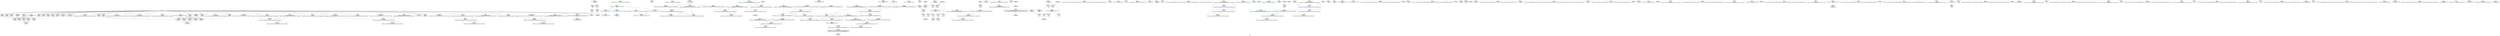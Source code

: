 digraph "SVFG" {
	label="SVFG";

	Node0x56551c0238d0 [shape=record,color=grey,label="{NodeID: 0\nNullPtr}"];
	Node0x56551c0238d0 -> Node0x56551c03fde0[style=solid];
	Node0x56551c0238d0 -> Node0x56551c03fee0[style=solid];
	Node0x56551c0238d0 -> Node0x56551c03ffb0[style=solid];
	Node0x56551c0238d0 -> Node0x56551c040080[style=solid];
	Node0x56551c0238d0 -> Node0x56551c040150[style=solid];
	Node0x56551c0238d0 -> Node0x56551c03ce60[style=solid];
	Node0x56551c0238d0 -> Node0x56551c03cf30[style=solid];
	Node0x56551c0238d0 -> Node0x56551c03d000[style=solid];
	Node0x56551c0238d0 -> Node0x56551c03d0d0[style=solid];
	Node0x56551c0238d0 -> Node0x56551c03d1a0[style=solid];
	Node0x56551c0238d0 -> Node0x56551c03d270[style=solid];
	Node0x56551c0238d0 -> Node0x56551c03d340[style=solid];
	Node0x56551c0238d0 -> Node0x56551c03d410[style=solid];
	Node0x56551c0238d0 -> Node0x56551c03d4e0[style=solid];
	Node0x56551c0238d0 -> Node0x56551c03d5b0[style=solid];
	Node0x56551c0238d0 -> Node0x56551c03c660[style=solid];
	Node0x56551c0238d0 -> Node0x56551c03c730[style=solid];
	Node0x56551c0238d0 -> Node0x56551c03c800[style=solid];
	Node0x56551c0238d0 -> Node0x56551c03c8d0[style=solid];
	Node0x56551c0238d0 -> Node0x56551c03c9a0[style=solid];
	Node0x56551c0238d0 -> Node0x56551c03ca70[style=solid];
	Node0x56551c0238d0 -> Node0x56551c03cb40[style=solid];
	Node0x56551c0238d0 -> Node0x56551c03cc10[style=solid];
	Node0x56551c0238d0 -> Node0x56551c03cce0[style=solid];
	Node0x56551c0238d0 -> Node0x56551c042240[style=solid];
	Node0x56551c0238d0 -> Node0x56551c0422d0[style=solid];
	Node0x56551c0238d0 -> Node0x56551c042360[style=solid];
	Node0x56551c0238d0 -> Node0x56551c042430[style=solid];
	Node0x56551c0238d0 -> Node0x56551c042500[style=solid];
	Node0x56551c0238d0 -> Node0x56551c0425d0[style=solid];
	Node0x56551c0238d0 -> Node0x56551c0459f0[style=solid];
	Node0x56551c0238d0 -> Node0x56551c04fc20[style=solid];
	Node0x56551c0238d0 -> Node0x56551c04fda0[style=solid];
	Node0x56551c0403c0 [shape=record,color=blue,label="{NodeID: 194\n68\<--164\nehselector.slot\<--\n_Z5solvev\n}"];
	Node0x56551c0403c0 -> Node0x56551c043ec0[style=dashed];
	Node0x56551c03ca70 [shape=record,color=black,label="{NodeID: 111\n274\<--3\n\<--dummyVal\n_ZStplIcSt11char_traitsIcESaIcEENSt7__cxx1112basic_stringIT_T0_T1_EERKS8_S5_\n}"];
	Node0x56551c03ca70 -> Node0x56551c040d80[style=solid];
	Node0x56551c03b400 [shape=record,color=green,label="{NodeID: 28\n43\<--44\n_ZNSt8ios_base4InitC1Ev\<--_ZNSt8ios_base4InitC1Ev_field_insensitive\n}"];
	Node0x56551c043540 [shape=record,color=purple,label="{NodeID: 139\n383\<--23\n\<--.str.5\nmain\n}"];
	Node0x56551c03de70 [shape=record,color=green,label="{NodeID: 56\n201\<--202\n__gxx_personality_v0\<--__gxx_personality_v0_field_insensitive\n}"];
	Node0x56551c06ef20 [shape=record,color=black,label="{NodeID: 416\n292 = PHI(72, )\n2nd arg _ZStplIcSt11char_traitsIcESaIcEENSt7__cxx1112basic_stringIT_T0_T1_EES5_RKS8_ }"];
	Node0x56551c06ef20 -> Node0x56551c040f20[style=solid];
	Node0x56551c042100 [shape=record,color=grey,label="{NodeID: 333\n313 = Binary(312, 264, )\n}"];
	Node0x56551c044c90 [shape=record,color=red,label="{NodeID: 167\n282\<--252\nsel\<--ehselector.slot\n_ZStplIcSt11char_traitsIcESaIcEENSt7__cxx1112basic_stringIT_T0_T1_EERKS8_S5_\n}"];
	Node0x56551c03f740 [shape=record,color=green,label="{NodeID: 84\n437\<--438\n__lhs.addr\<--__lhs.addr_field_insensitive\n_ZStltIcSt11char_traitsIcESaIcEEbRKNSt7__cxx1112basic_stringIT_T0_T1_EESA_\n}"];
	Node0x56551c03f740 -> Node0x56551c045650[style=solid];
	Node0x56551c03f740 -> Node0x56551c0485d0[style=solid];
	Node0x56551c039690 [shape=record,color=green,label="{NodeID: 1\n7\<--1\n__dso_handle\<--dummyObj\nGlob }"];
	Node0x56551c05e070 [shape=record,color=yellow,style=double,label="{NodeID: 361\n2V_1 = ENCHI(MR_2V_0)\npts\{67 \}\nFun[_Z5solvev]}"];
	Node0x56551c05e070 -> Node0x56551c045d60[style=dashed];
	Node0x56551c05e070 -> Node0x56551c045f00[style=dashed];
	Node0x56551c05e070 -> Node0x56551c0460a0[style=dashed];
	Node0x56551c05e070 -> Node0x56551c0402f0[style=dashed];
	Node0x56551c05e070 -> Node0x56551c040490[style=dashed];
	Node0x56551c040490 [shape=record,color=blue,label="{NodeID: 195\n66\<--168\nexn.slot\<--\n_Z5solvev\n}"];
	Node0x56551c040490 -> Node0x56551c043df0[style=dashed];
	Node0x56551c03cb40 [shape=record,color=black,label="{NodeID: 112\n283\<--3\nlpad.val\<--dummyVal\n_ZStplIcSt11char_traitsIcESaIcEENSt7__cxx1112basic_stringIT_T0_T1_EERKS8_S5_\n}"];
	Node0x56551c03b500 [shape=record,color=green,label="{NodeID: 29\n49\<--50\n__cxa_atexit\<--__cxa_atexit_field_insensitive\n}"];
	Node0x56551c043610 [shape=record,color=purple,label="{NodeID: 140\n384\<--25\n\<--.str.6\nmain\n}"];
	Node0x56551c03df70 [shape=record,color=green,label="{NodeID: 57\n218\<--219\nretval\<--retval_field_insensitive\n_ZSt3maxINSt7__cxx1112basic_stringIcSt11char_traitsIcESaIcEEEERKT_S8_S8_\n}"];
	Node0x56551c03df70 -> Node0x56551c044540[style=solid];
	Node0x56551c03df70 -> Node0x56551c0407d0[style=solid];
	Node0x56551c03df70 -> Node0x56551c0408a0[style=solid];
	Node0x56551c06f030 [shape=record,color=black,label="{NodeID: 417\n460 = PHI(451, )\n0th arg __clang_call_terminate }"];
	Node0x56551c04f4a0 [shape=record,color=grey,label="{NodeID: 334\n138 = Binary(137, 139, )\n}"];
	Node0x56551c04f4a0 -> Node0x56551c045c90[style=solid];
	Node0x56551c044d60 [shape=record,color=red,label="{NodeID: 168\n317\<--293\n\<--__lhs.addr\n_ZStplIcSt11char_traitsIcESaIcEENSt7__cxx1112basic_stringIT_T0_T1_EES5_RKS8_\n}"];
	Node0x56551c03f810 [shape=record,color=green,label="{NodeID: 85\n439\<--440\n__rhs.addr\<--__rhs.addr_field_insensitive\n_ZStltIcSt11char_traitsIcESaIcEEbRKNSt7__cxx1112basic_stringIT_T0_T1_EESA_\n}"];
	Node0x56551c03f810 -> Node0x56551c045720[style=solid];
	Node0x56551c03f810 -> Node0x56551c0486a0[style=solid];
	Node0x56551c039720 [shape=record,color=green,label="{NodeID: 2\n8\<--1\n_ZSt3cin\<--dummyObj\nGlob }"];
	Node0x56551c05e180 [shape=record,color=yellow,style=double,label="{NodeID: 362\n4V_1 = ENCHI(MR_4V_0)\npts\{69 \}\nFun[_Z5solvev]}"];
	Node0x56551c05e180 -> Node0x56551c045e30[style=dashed];
	Node0x56551c05e180 -> Node0x56551c045fd0[style=dashed];
	Node0x56551c05e180 -> Node0x56551c040220[style=dashed];
	Node0x56551c05e180 -> Node0x56551c0403c0[style=dashed];
	Node0x56551c05e180 -> Node0x56551c040560[style=dashed];
	Node0x56551c040560 [shape=record,color=blue,label="{NodeID: 196\n68\<--170\nehselector.slot\<--\n_Z5solvev\n}"];
	Node0x56551c040560 -> Node0x56551c043ec0[style=dashed];
	Node0x56551c03cc10 [shape=record,color=black,label="{NodeID: 113\n284\<--3\nlpad.val1\<--dummyVal\n_ZStplIcSt11char_traitsIcESaIcEENSt7__cxx1112basic_stringIT_T0_T1_EERKS8_S5_\n}"];
	Node0x56551c03b600 [shape=record,color=green,label="{NodeID: 30\n48\<--54\n_ZNSt8ios_base4InitD1Ev\<--_ZNSt8ios_base4InitD1Ev_field_insensitive\n}"];
	Node0x56551c03b600 -> Node0x56551c0426a0[style=solid];
	Node0x56551c0436e0 [shape=record,color=purple,label="{NodeID: 141\n389\<--28\n\<--.str.7\nmain\n}"];
	Node0x56551c03e040 [shape=record,color=green,label="{NodeID: 58\n220\<--221\n__a.addr\<--__a.addr_field_insensitive\n_ZSt3maxINSt7__cxx1112basic_stringIcSt11char_traitsIcESaIcEEEERKT_S8_S8_\n}"];
	Node0x56551c03e040 -> Node0x56551c044610[style=solid];
	Node0x56551c03e040 -> Node0x56551c0446e0[style=solid];
	Node0x56551c03e040 -> Node0x56551c040630[style=solid];
	Node0x56551c06fb60 [shape=record,color=black,label="{NodeID: 418\n228 = PHI(434, )\n}"];
	Node0x56551c04f620 [shape=record,color=grey,label="{NodeID: 335\n414 = Binary(413, 139, )\n}"];
	Node0x56551c04f620 -> Node0x56551c048500[style=solid];
	Node0x56551c044e30 [shape=record,color=red,label="{NodeID: 169\n309\<--295\n\<--__rhs.addr\n_ZStplIcSt11char_traitsIcESaIcEENSt7__cxx1112basic_stringIT_T0_T1_EES5_RKS8_\n}"];
	Node0x56551c03f8e0 [shape=record,color=green,label="{NodeID: 86\n446\<--447\n_ZNKSt7__cxx1112basic_stringIcSt11char_traitsIcESaIcEE7compareERKS4_\<--_ZNKSt7__cxx1112basic_stringIcSt11char_traitsIcESaIcEE7compareERKS4__field_insensitive\n}"];
	Node0x56551c0397b0 [shape=record,color=green,label="{NodeID: 3\n9\<--1\n.str\<--dummyObj\nGlob }"];
	Node0x56551c040630 [shape=record,color=blue,label="{NodeID: 197\n220\<--216\n__a.addr\<--__a\n_ZSt3maxINSt7__cxx1112basic_stringIcSt11char_traitsIcESaIcEEEERKT_S8_S8_\n}"];
	Node0x56551c040630 -> Node0x56551c044610[style=dashed];
	Node0x56551c040630 -> Node0x56551c0446e0[style=dashed];
	Node0x56551c03cce0 [shape=record,color=black,label="{NodeID: 114\n326\<--3\n\<--dummyVal\n_ZStplIcSt11char_traitsIcESaIcEENSt7__cxx1112basic_stringIT_T0_T1_EES5_RKS8_\n}"];
	Node0x56551c03b700 [shape=record,color=green,label="{NodeID: 31\n61\<--62\n_Z5solvev\<--_Z5solvev_field_insensitive\n}"];
	Node0x56551c0437b0 [shape=record,color=purple,label="{NodeID: 142\n396\<--30\n\<--.str.8\nmain\n}"];
	Node0x56551c03e110 [shape=record,color=green,label="{NodeID: 59\n222\<--223\n__b.addr\<--__b.addr_field_insensitive\n_ZSt3maxINSt7__cxx1112basic_stringIcSt11char_traitsIcESaIcEEEERKT_S8_S8_\n}"];
	Node0x56551c03e110 -> Node0x56551c0447b0[style=solid];
	Node0x56551c03e110 -> Node0x56551c044880[style=solid];
	Node0x56551c03e110 -> Node0x56551c040700[style=solid];
	Node0x56551c06fd00 [shape=record,color=black,label="{NodeID: 419\n121 = PHI()\n}"];
	Node0x56551c06fd00 -> Node0x56551c044470[style=solid];
	Node0x56551c04f7a0 [shape=record,color=grey,label="{NodeID: 336\n404 = cmp(402, 403, )\n}"];
	Node0x56551c044f00 [shape=record,color=red,label="{NodeID: 170\n319\<--295\n\<--__rhs.addr\n_ZStplIcSt11char_traitsIcESaIcEENSt7__cxx1112basic_stringIT_T0_T1_EES5_RKS8_\n}"];
	Node0x56551c03f9e0 [shape=record,color=green,label="{NodeID: 87\n453\<--454\n__clang_call_terminate\<--__clang_call_terminate_field_insensitive\n}"];
	Node0x56551c039840 [shape=record,color=green,label="{NodeID: 4\n11\<--1\n_ZSt4cout\<--dummyObj\nGlob }"];
	Node0x56551c040700 [shape=record,color=blue,label="{NodeID: 198\n222\<--217\n__b.addr\<--__b\n_ZSt3maxINSt7__cxx1112basic_stringIcSt11char_traitsIcESaIcEEEERKT_S8_S8_\n}"];
	Node0x56551c040700 -> Node0x56551c0447b0[style=dashed];
	Node0x56551c040700 -> Node0x56551c044880[style=dashed];
	Node0x56551c042240 [shape=record,color=black,label="{NodeID: 115\n327\<--3\n\<--dummyVal\n_ZStplIcSt11char_traitsIcESaIcEENSt7__cxx1112basic_stringIT_T0_T1_EES5_RKS8_\n}"];
	Node0x56551c042240 -> Node0x56551c0481c0[style=solid];
	Node0x56551c03b800 [shape=record,color=green,label="{NodeID: 32\n64\<--65\ns\<--s_field_insensitive\n_Z5solvev\n}"];
	Node0x56551c043880 [shape=record,color=purple,label="{NodeID: 143\n407\<--32\n\<--.str.9\nmain\n}"];
	Node0x56551c03e1e0 [shape=record,color=green,label="{NodeID: 60\n229\<--230\n_ZStltIcSt11char_traitsIcESaIcEEbRKNSt7__cxx1112basic_stringIT_T0_T1_EESA_\<--_ZStltIcSt11char_traitsIcESaIcEEbRKNSt7__cxx1112basic_stringIT_T0_T1_EESA__field_insensitive\n}"];
	Node0x56551c06fe00 [shape=record,color=black,label="{NodeID: 420\n126 = PHI(215, )\n}"];
	Node0x56551c04f920 [shape=record,color=grey,label="{NodeID: 337\n448 = cmp(445, 104, )\n}"];
	Node0x56551c04f920 -> Node0x56551c042d20[style=solid];
	Node0x56551c044fd0 [shape=record,color=red,label="{NodeID: 171\n324\<--297\nnrvo.val\<--nrvo\n_ZStplIcSt11char_traitsIcESaIcEENSt7__cxx1112basic_stringIT_T0_T1_EES5_RKS8_\n}"];
	Node0x56551c03fae0 [shape=record,color=green,label="{NodeID: 88\n462\<--463\n__cxa_begin_catch\<--__cxa_begin_catch_field_insensitive\n}"];
	Node0x56551c03a080 [shape=record,color=green,label="{NodeID: 5\n12\<--1\n.str.1\<--dummyObj\nGlob }"];
	Node0x56551c0407d0 [shape=record,color=blue,label="{NodeID: 199\n218\<--232\nretval\<--\n_ZSt3maxINSt7__cxx1112basic_stringIcSt11char_traitsIcESaIcEEEERKT_S8_S8_\n}"];
	Node0x56551c0407d0 -> Node0x56551c05c1c0[style=dashed];
	Node0x56551c0422d0 [shape=record,color=black,label="{NodeID: 116\n329\<--3\n\<--dummyVal\n_ZStplIcSt11char_traitsIcESaIcEENSt7__cxx1112basic_stringIT_T0_T1_EES5_RKS8_\n}"];
	Node0x56551c0422d0 -> Node0x56551c048290[style=solid];
	Node0x56551c03b8d0 [shape=record,color=green,label="{NodeID: 33\n66\<--67\nexn.slot\<--exn.slot_field_insensitive\n_Z5solvev\n}"];
	Node0x56551c03b8d0 -> Node0x56551c043df0[style=solid];
	Node0x56551c03b8d0 -> Node0x56551c045d60[style=solid];
	Node0x56551c03b8d0 -> Node0x56551c045f00[style=solid];
	Node0x56551c03b8d0 -> Node0x56551c0460a0[style=solid];
	Node0x56551c03b8d0 -> Node0x56551c0402f0[style=solid];
	Node0x56551c03b8d0 -> Node0x56551c040490[style=solid];
	Node0x56551c043950 [shape=record,color=purple,label="{NodeID: 144\n488\<--34\nllvm.global_ctors_0\<--llvm.global_ctors\nGlob }"];
	Node0x56551c043950 -> Node0x56551c0457f0[style=solid];
	Node0x56551c03e2e0 [shape=record,color=green,label="{NodeID: 61\n244\<--245\n__lhs.addr\<--__lhs.addr_field_insensitive\n_ZStplIcSt11char_traitsIcESaIcEENSt7__cxx1112basic_stringIT_T0_T1_EERKS8_S5_\n}"];
	Node0x56551c03e2e0 -> Node0x56551c044950[style=solid];
	Node0x56551c03e2e0 -> Node0x56551c040970[style=solid];
	Node0x56551c06ffd0 [shape=record,color=black,label="{NodeID: 421\n129 = PHI()\n}"];
	Node0x56551c04faa0 [shape=record,color=grey,label="{NodeID: 338\n108 = cmp(106, 107, )\n}"];
	Node0x56551c0450a0 [shape=record,color=red,label="{NodeID: 172\n312\<--299\n\<--__len\n_ZStplIcSt11char_traitsIcESaIcEENSt7__cxx1112basic_stringIT_T0_T1_EES5_RKS8_\n}"];
	Node0x56551c0450a0 -> Node0x56551c042100[style=solid];
	Node0x56551c03fbe0 [shape=record,color=green,label="{NodeID: 89\n465\<--466\n_ZSt9terminatev\<--_ZSt9terminatev_field_insensitive\n}"];
	Node0x56551c03a110 [shape=record,color=green,label="{NodeID: 6\n14\<--1\n.str.2\<--dummyObj\nGlob }"];
	Node0x56551c0408a0 [shape=record,color=blue,label="{NodeID: 200\n218\<--235\nretval\<--\n_ZSt3maxINSt7__cxx1112basic_stringIcSt11char_traitsIcESaIcEEEERKT_S8_S8_\n}"];
	Node0x56551c0408a0 -> Node0x56551c05c1c0[style=dashed];
	Node0x56551c042360 [shape=record,color=black,label="{NodeID: 117\n338\<--3\nlpad.val\<--dummyVal\n_ZStplIcSt11char_traitsIcESaIcEENSt7__cxx1112basic_stringIT_T0_T1_EES5_RKS8_\n}"];
	Node0x56551c03b9a0 [shape=record,color=green,label="{NodeID: 34\n68\<--69\nehselector.slot\<--ehselector.slot_field_insensitive\n_Z5solvev\n}"];
	Node0x56551c03b9a0 -> Node0x56551c043ec0[style=solid];
	Node0x56551c03b9a0 -> Node0x56551c045e30[style=solid];
	Node0x56551c03b9a0 -> Node0x56551c045fd0[style=solid];
	Node0x56551c03b9a0 -> Node0x56551c040220[style=solid];
	Node0x56551c03b9a0 -> Node0x56551c0403c0[style=solid];
	Node0x56551c03b9a0 -> Node0x56551c040560[style=solid];
	Node0x56551c043a50 [shape=record,color=purple,label="{NodeID: 145\n489\<--34\nllvm.global_ctors_1\<--llvm.global_ctors\nGlob }"];
	Node0x56551c043a50 -> Node0x56551c0458f0[style=solid];
	Node0x56551c03e3b0 [shape=record,color=green,label="{NodeID: 62\n246\<--247\n__rhs.addr\<--__rhs.addr_field_insensitive\n_ZStplIcSt11char_traitsIcESaIcEENSt7__cxx1112basic_stringIT_T0_T1_EERKS8_S5_\n}"];
	Node0x56551c03e3b0 -> Node0x56551c044a20[style=solid];
	Node0x56551c03e3b0 -> Node0x56551c040a40[style=solid];
	Node0x56551c0700a0 [shape=record,color=black,label="{NodeID: 422\n46 = PHI()\n}"];
	Node0x56551c04fc20 [shape=record,color=grey,label="{NodeID: 339\n370 = cmp(367, 3, )\n}"];
	Node0x56551c045170 [shape=record,color=red,label="{NodeID: 173\n336\<--301\nexn\<--exn.slot\n_ZStplIcSt11char_traitsIcESaIcEENSt7__cxx1112basic_stringIT_T0_T1_EES5_RKS8_\n}"];
	Node0x56551c03fce0 [shape=record,color=green,label="{NodeID: 90\n36\<--484\n_GLOBAL__sub_I_romanandreev_0_1.cpp\<--_GLOBAL__sub_I_romanandreev_0_1.cpp_field_insensitive\n}"];
	Node0x56551c03fce0 -> Node0x56551c0458f0[style=solid];
	Node0x56551c03a1a0 [shape=record,color=green,label="{NodeID: 7\n16\<--1\nstdout\<--dummyObj\nGlob }"];
	Node0x56551c040970 [shape=record,color=blue,label="{NodeID: 201\n244\<--242\n__lhs.addr\<--__lhs\n_ZStplIcSt11char_traitsIcESaIcEENSt7__cxx1112basic_stringIT_T0_T1_EERKS8_S5_\n}"];
	Node0x56551c040970 -> Node0x56551c044950[style=dashed];
	Node0x56551c042430 [shape=record,color=black,label="{NodeID: 118\n339\<--3\nlpad.val5\<--dummyVal\n_ZStplIcSt11char_traitsIcESaIcEENSt7__cxx1112basic_stringIT_T0_T1_EES5_RKS8_\n}"];
	Node0x56551c03ba70 [shape=record,color=green,label="{NodeID: 35\n70\<--71\nn\<--n_field_insensitive\n_Z5solvev\n}"];
	Node0x56551c03ba70 -> Node0x56551c043f90[style=solid];
	Node0x56551c03ba70 -> Node0x56551c045af0[style=solid];
	Node0x56551c043b50 [shape=record,color=purple,label="{NodeID: 146\n490\<--34\nllvm.global_ctors_2\<--llvm.global_ctors\nGlob }"];
	Node0x56551c043b50 -> Node0x56551c0459f0[style=solid];
	Node0x56551c03e480 [shape=record,color=green,label="{NodeID: 63\n248\<--249\nnrvo\<--nrvo_field_insensitive\n_ZStplIcSt11char_traitsIcESaIcEENSt7__cxx1112basic_stringIT_T0_T1_EERKS8_S5_\n}"];
	Node0x56551c03e480 -> Node0x56551c044af0[style=solid];
	Node0x56551c03e480 -> Node0x56551c040b10[style=solid];
	Node0x56551c03e480 -> Node0x56551c040be0[style=solid];
	Node0x56551c070170 [shape=record,color=black,label="{NodeID: 423\n85 = PHI()\n}"];
	Node0x56551c04fda0 [shape=record,color=grey,label="{NodeID: 340\n386 = cmp(385, 3, )\n}"];
	Node0x56551c045240 [shape=record,color=red,label="{NodeID: 174\n337\<--303\nsel\<--ehselector.slot\n_ZStplIcSt11char_traitsIcESaIcEENSt7__cxx1112basic_stringIT_T0_T1_EES5_RKS8_\n}"];
	Node0x56551c03fde0 [shape=record,color=black,label="{NodeID: 91\n2\<--3\ndummyVal\<--dummyVal\n}"];
	Node0x56551c03a230 [shape=record,color=green,label="{NodeID: 8\n17\<--1\n.str.3\<--dummyObj\nGlob }"];
	Node0x56551c040a40 [shape=record,color=blue,label="{NodeID: 202\n246\<--243\n__rhs.addr\<--__rhs\n_ZStplIcSt11char_traitsIcESaIcEENSt7__cxx1112basic_stringIT_T0_T1_EERKS8_S5_\n}"];
	Node0x56551c040a40 -> Node0x56551c044a20[style=dashed];
	Node0x56551c042500 [shape=record,color=black,label="{NodeID: 119\n450\<--3\n\<--dummyVal\n_ZStltIcSt11char_traitsIcESaIcEEbRKNSt7__cxx1112basic_stringIT_T0_T1_EESA_\n}"];
	Node0x56551c03bb40 [shape=record,color=green,label="{NodeID: 36\n72\<--73\nres\<--res_field_insensitive\n_Z5solvev\n|{<s0>10|<s1>12}}"];
	Node0x56551c03bb40:s0 -> Node0x56551c06c120[style=solid,color=red];
	Node0x56551c03bb40:s1 -> Node0x56551c06ef20[style=solid,color=red];
	Node0x56551c043c50 [shape=record,color=red,label="{NodeID: 147\n364\<--16\n\<--stdout\nmain\n}"];
	Node0x56551c043c50 -> Node0x56551c042b80[style=solid];
	Node0x56551c03e550 [shape=record,color=green,label="{NodeID: 64\n250\<--251\nexn.slot\<--exn.slot_field_insensitive\n_ZStplIcSt11char_traitsIcESaIcEENSt7__cxx1112basic_stringIT_T0_T1_EERKS8_S5_\n}"];
	Node0x56551c03e550 -> Node0x56551c044bc0[style=solid];
	Node0x56551c03e550 -> Node0x56551c040cb0[style=solid];
	Node0x56551c070240 [shape=record,color=black,label="{NodeID: 424\n88 = PHI()\n}"];
	Node0x56551c070240 -> Node0x56551c042770[style=solid];
	Node0x56551c058fc0 [shape=record,color=black,label="{NodeID: 341\nMR_44V_3 = PHI(MR_44V_4, MR_44V_2, )\npts\{362 \}\n}"];
	Node0x56551c058fc0 -> Node0x56551c0453e0[style=dashed];
	Node0x56551c058fc0 -> Node0x56551c0454b0[style=dashed];
	Node0x56551c058fc0 -> Node0x56551c045580[style=dashed];
	Node0x56551c058fc0 -> Node0x56551c048500[style=dashed];
	Node0x56551c045310 [shape=record,color=red,label="{NodeID: 175\n403\<--359\n\<--T\nmain\n}"];
	Node0x56551c045310 -> Node0x56551c04f7a0[style=solid];
	Node0x56551c03fee0 [shape=record,color=black,label="{NodeID: 92\n142\<--3\n\<--dummyVal\n_Z5solvev\n}"];
	Node0x56551c03a2c0 [shape=record,color=green,label="{NodeID: 9\n19\<--1\n.str.4\<--dummyObj\nGlob }"];
	Node0x56551c040b10 [shape=record,color=blue,label="{NodeID: 203\n248\<--257\nnrvo\<--\n_ZStplIcSt11char_traitsIcESaIcEENSt7__cxx1112basic_stringIT_T0_T1_EERKS8_S5_\n}"];
	Node0x56551c040b10 -> Node0x56551c040be0[style=dashed];
	Node0x56551c0425d0 [shape=record,color=black,label="{NodeID: 120\n451\<--3\n\<--dummyVal\n_ZStltIcSt11char_traitsIcESaIcEEbRKNSt7__cxx1112basic_stringIT_T0_T1_EESA_\n|{<s0>46}}"];
	Node0x56551c0425d0:s0 -> Node0x56551c06f030[style=solid,color=red];
	Node0x56551c03bc10 [shape=record,color=green,label="{NodeID: 37\n74\<--75\nref.tmp\<--ref.tmp_field_insensitive\n_Z5solvev\n}"];
	Node0x56551c043d20 [shape=record,color=red,label="{NodeID: 148\n382\<--27\n\<--stdin\nmain\n}"];
	Node0x56551c043d20 -> Node0x56551c042c50[style=solid];
	Node0x56551c03e620 [shape=record,color=green,label="{NodeID: 65\n252\<--253\nehselector.slot\<--ehselector.slot_field_insensitive\n_ZStplIcSt11char_traitsIcESaIcEENSt7__cxx1112basic_stringIT_T0_T1_EERKS8_S5_\n}"];
	Node0x56551c03e620 -> Node0x56551c044c90[style=solid];
	Node0x56551c03e620 -> Node0x56551c040d80[style=solid];
	Node0x56551c070340 [shape=record,color=black,label="{NodeID: 425\n112 = PHI()\n}"];
	Node0x56551c070340 -> Node0x56551c0443a0[style=solid];
	Node0x56551c0453e0 [shape=record,color=red,label="{NodeID: 176\n402\<--361\n\<--ti\nmain\n}"];
	Node0x56551c0453e0 -> Node0x56551c04f7a0[style=solid];
	Node0x56551c03ffb0 [shape=record,color=black,label="{NodeID: 93\n143\<--3\n\<--dummyVal\n_Z5solvev\n}"];
	Node0x56551c03ffb0 -> Node0x56551c045d60[style=solid];
	Node0x56551c03a350 [shape=record,color=green,label="{NodeID: 10\n21\<--1\n__PRETTY_FUNCTION__.main\<--dummyObj\nGlob }"];
	Node0x56551c040be0 [shape=record,color=blue,label="{NodeID: 204\n248\<--268\nnrvo\<--\n_ZStplIcSt11char_traitsIcESaIcEENSt7__cxx1112basic_stringIT_T0_T1_EERKS8_S5_\n}"];
	Node0x56551c040be0 -> Node0x56551c044af0[style=dashed];
	Node0x56551c0426a0 [shape=record,color=black,label="{NodeID: 121\n47\<--48\n\<--_ZNSt8ios_base4InitD1Ev\nCan only get source location for instruction, argument, global var or function.}"];
	Node0x56551c03bce0 [shape=record,color=green,label="{NodeID: 38\n76\<--77\ni\<--i_field_insensitive\n_Z5solvev\n}"];
	Node0x56551c03bce0 -> Node0x56551c044060[style=solid];
	Node0x56551c03bce0 -> Node0x56551c044130[style=solid];
	Node0x56551c03bce0 -> Node0x56551c044200[style=solid];
	Node0x56551c03bce0 -> Node0x56551c0442d0[style=solid];
	Node0x56551c03bce0 -> Node0x56551c045bc0[style=solid];
	Node0x56551c03bce0 -> Node0x56551c045c90[style=solid];
	Node0x56551c043df0 [shape=record,color=red,label="{NodeID: 149\n191\<--66\nexn\<--exn.slot\n_Z5solvev\n}"];
	Node0x56551c03e6f0 [shape=record,color=green,label="{NodeID: 66\n260\<--261\n_ZNSt7__cxx1112basic_stringIcSt11char_traitsIcESaIcEEC1ERKS4_\<--_ZNSt7__cxx1112basic_stringIcSt11char_traitsIcESaIcEEC1ERKS4__field_insensitive\n}"];
	Node0x56551c070440 [shape=record,color=black,label="{NodeID: 426\n176 = PHI()\n}"];
	Node0x56551c0454b0 [shape=record,color=red,label="{NodeID: 177\n406\<--361\n\<--ti\nmain\n}"];
	Node0x56551c040080 [shape=record,color=black,label="{NodeID: 94\n145\<--3\n\<--dummyVal\n_Z5solvev\n}"];
	Node0x56551c040080 -> Node0x56551c045e30[style=solid];
	Node0x56551c03a3e0 [shape=record,color=green,label="{NodeID: 11\n23\<--1\n.str.5\<--dummyObj\nGlob }"];
	Node0x56551c040cb0 [shape=record,color=blue,label="{NodeID: 205\n250\<--272\nexn.slot\<--\n_ZStplIcSt11char_traitsIcESaIcEENSt7__cxx1112basic_stringIT_T0_T1_EERKS8_S5_\n}"];
	Node0x56551c040cb0 -> Node0x56551c044bc0[style=dashed];
	Node0x56551c042770 [shape=record,color=black,label="{NodeID: 122\n91\<--88\nconv\<--call1\n_Z5solvev\n}"];
	Node0x56551c042770 -> Node0x56551c045af0[style=solid];
	Node0x56551c03bdb0 [shape=record,color=green,label="{NodeID: 39\n78\<--79\nref.tmp4\<--ref.tmp4_field_insensitive\n_Z5solvev\n|{<s0>10|<s1>13}}"];
	Node0x56551c03bdb0:s0 -> Node0x56551c06c050[style=solid,color=red];
	Node0x56551c03bdb0:s1 -> Node0x56551c06e4d0[style=solid,color=red];
	Node0x56551c043ec0 [shape=record,color=red,label="{NodeID: 150\n192\<--68\nsel\<--ehselector.slot\n_Z5solvev\n}"];
	Node0x56551c03e7f0 [shape=record,color=green,label="{NodeID: 67\n265\<--266\n_ZNSt7__cxx1112basic_stringIcSt11char_traitsIcESaIcEE6appendEmc\<--_ZNSt7__cxx1112basic_stringIcSt11char_traitsIcESaIcEE6appendEmc_field_insensitive\n}"];
	Node0x56551c070540 [shape=record,color=black,label="{NodeID: 427\n179 = PHI()\n}"];
	Node0x56551c045580 [shape=record,color=red,label="{NodeID: 178\n413\<--361\n\<--ti\nmain\n}"];
	Node0x56551c045580 -> Node0x56551c04f620[style=solid];
	Node0x56551c040150 [shape=record,color=black,label="{NodeID: 95\n148\<--3\n\<--dummyVal\n_Z5solvev\n}"];
	Node0x56551c03a470 [shape=record,color=green,label="{NodeID: 12\n25\<--1\n.str.6\<--dummyObj\nGlob }"];
	Node0x56551c040d80 [shape=record,color=blue,label="{NodeID: 206\n252\<--274\nehselector.slot\<--\n_ZStplIcSt11char_traitsIcESaIcEENSt7__cxx1112basic_stringIT_T0_T1_EERKS8_S5_\n}"];
	Node0x56551c040d80 -> Node0x56551c044c90[style=dashed];
	Node0x56551c042840 [shape=record,color=black,label="{NodeID: 123\n356\<--104\nmain_ret\<--\nmain\n}"];
	Node0x56551c03be80 [shape=record,color=green,label="{NodeID: 40\n80\<--81\nref.tmp10\<--ref.tmp10_field_insensitive\n_Z5solvev\n|{<s0>12|<s1>13}}"];
	Node0x56551c03be80:s0 -> Node0x56551c06ea00[style=solid,color=red];
	Node0x56551c03be80:s1 -> Node0x56551c06e640[style=solid,color=red];
	Node0x56551c06c050 [shape=record,color=black,label="{NodeID: 400\n241 = PHI(78, )\n0th arg _ZStplIcSt11char_traitsIcESaIcEENSt7__cxx1112basic_stringIT_T0_T1_EERKS8_S5_ }"];
	Node0x56551c043f90 [shape=record,color=red,label="{NodeID: 151\n107\<--70\n\<--n\n_Z5solvev\n}"];
	Node0x56551c043f90 -> Node0x56551c04faa0[style=solid];
	Node0x56551c03e8f0 [shape=record,color=green,label="{NodeID: 68\n293\<--294\n__lhs.addr\<--__lhs.addr_field_insensitive\n_ZStplIcSt11char_traitsIcESaIcEENSt7__cxx1112basic_stringIT_T0_T1_EES5_RKS8_\n}"];
	Node0x56551c03e8f0 -> Node0x56551c044d60[style=solid];
	Node0x56551c03e8f0 -> Node0x56551c040e50[style=solid];
	Node0x56551c070610 [shape=record,color=black,label="{NodeID: 428\n263 = PHI()\n}"];
	Node0x56551c045650 [shape=record,color=red,label="{NodeID: 179\n443\<--437\n\<--__lhs.addr\n_ZStltIcSt11char_traitsIcESaIcEEbRKNSt7__cxx1112basic_stringIT_T0_T1_EESA_\n}"];
	Node0x56551c03ce60 [shape=record,color=black,label="{NodeID: 96\n149\<--3\n\<--dummyVal\n_Z5solvev\n}"];
	Node0x56551c03ce60 -> Node0x56551c045f00[style=solid];
	Node0x56551c03a500 [shape=record,color=green,label="{NodeID: 13\n27\<--1\nstdin\<--dummyObj\nGlob }"];
	Node0x56551c040e50 [shape=record,color=blue,label="{NodeID: 207\n293\<--291\n__lhs.addr\<--__lhs\n_ZStplIcSt11char_traitsIcESaIcEENSt7__cxx1112basic_stringIT_T0_T1_EES5_RKS8_\n}"];
	Node0x56551c040e50 -> Node0x56551c044d60[style=dashed];
	Node0x56551c042910 [shape=record,color=black,label="{NodeID: 124\n111\<--110\nconv5\<--\n_Z5solvev\n}"];
	Node0x56551c03bf50 [shape=record,color=green,label="{NodeID: 41\n83\<--84\n_ZNSt7__cxx1112basic_stringIcSt11char_traitsIcESaIcEEC1Ev\<--_ZNSt7__cxx1112basic_stringIcSt11char_traitsIcESaIcEEC1Ev_field_insensitive\n}"];
	Node0x56551c06c120 [shape=record,color=black,label="{NodeID: 401\n242 = PHI(72, )\n1st arg _ZStplIcSt11char_traitsIcESaIcEENSt7__cxx1112basic_stringIT_T0_T1_EERKS8_S5_ }"];
	Node0x56551c06c120 -> Node0x56551c040970[style=solid];
	Node0x56551c044060 [shape=record,color=red,label="{NodeID: 152\n106\<--76\n\<--i\n_Z5solvev\n}"];
	Node0x56551c044060 -> Node0x56551c04faa0[style=solid];
	Node0x56551c03e9c0 [shape=record,color=green,label="{NodeID: 69\n295\<--296\n__rhs.addr\<--__rhs.addr_field_insensitive\n_ZStplIcSt11char_traitsIcESaIcEENSt7__cxx1112basic_stringIT_T0_T1_EES5_RKS8_\n}"];
	Node0x56551c03e9c0 -> Node0x56551c044e30[style=solid];
	Node0x56551c03e9c0 -> Node0x56551c044f00[style=solid];
	Node0x56551c03e9c0 -> Node0x56551c040f20[style=solid];
	Node0x56551c045720 [shape=record,color=red,label="{NodeID: 180\n444\<--439\n\<--__rhs.addr\n_ZStltIcSt11char_traitsIcESaIcEEbRKNSt7__cxx1112basic_stringIT_T0_T1_EESA_\n}"];
	Node0x56551c03cf30 [shape=record,color=black,label="{NodeID: 97\n151\<--3\n\<--dummyVal\n_Z5solvev\n}"];
	Node0x56551c03cf30 -> Node0x56551c045fd0[style=solid];
	Node0x56551c03a600 [shape=record,color=green,label="{NodeID: 14\n28\<--1\n.str.7\<--dummyObj\nGlob }"];
	Node0x56551c05ec90 [shape=record,color=yellow,style=double,label="{NodeID: 374\n34V_1 = ENCHI(MR_34V_0)\npts\{302 \}\nFun[_ZStplIcSt11char_traitsIcESaIcEENSt7__cxx1112basic_stringIT_T0_T1_EES5_RKS8_]}"];
	Node0x56551c05ec90 -> Node0x56551c0481c0[style=dashed];
	Node0x56551c040f20 [shape=record,color=blue,label="{NodeID: 208\n295\<--292\n__rhs.addr\<--__rhs\n_ZStplIcSt11char_traitsIcESaIcEENSt7__cxx1112basic_stringIT_T0_T1_EES5_RKS8_\n}"];
	Node0x56551c040f20 -> Node0x56551c044e30[style=dashed];
	Node0x56551c040f20 -> Node0x56551c044f00[style=dashed];
	Node0x56551c0429e0 [shape=record,color=black,label="{NodeID: 125\n120\<--119\nconv11\<--\n_Z5solvev\n}"];
	Node0x56551c03c050 [shape=record,color=green,label="{NodeID: 42\n86\<--87\n_ZStrsIcSt11char_traitsIcESaIcEERSt13basic_istreamIT_T0_ES7_RNSt7__cxx1112basic_stringIS4_S5_T1_EE\<--_ZStrsIcSt11char_traitsIcESaIcEERSt13basic_istreamIT_T0_ES7_RNSt7__cxx1112basic_stringIS4_S5_T1_EE_field_insensitive\n}"];
	Node0x56551c06de10 [shape=record,color=black,label="{NodeID: 402\n243 = PHI(115, )\n2nd arg _ZStplIcSt11char_traitsIcESaIcEENSt7__cxx1112basic_stringIT_T0_T1_EERKS8_S5_ }"];
	Node0x56551c06de10 -> Node0x56551c040a40[style=solid];
	Node0x56551c044130 [shape=record,color=red,label="{NodeID: 153\n110\<--76\n\<--i\n_Z5solvev\n}"];
	Node0x56551c044130 -> Node0x56551c042910[style=solid];
	Node0x56551c03ea90 [shape=record,color=green,label="{NodeID: 70\n297\<--298\nnrvo\<--nrvo_field_insensitive\n_ZStplIcSt11char_traitsIcESaIcEENSt7__cxx1112basic_stringIT_T0_T1_EES5_RKS8_\n}"];
	Node0x56551c03ea90 -> Node0x56551c044fd0[style=solid];
	Node0x56551c03ea90 -> Node0x56551c040ff0[style=solid];
	Node0x56551c03ea90 -> Node0x56551c041190[style=solid];
	Node0x56551c0457f0 [shape=record,color=blue,label="{NodeID: 181\n488\<--35\nllvm.global_ctors_0\<--\nGlob }"];
	Node0x56551c03d000 [shape=record,color=black,label="{NodeID: 98\n155\<--3\n\<--dummyVal\n_Z5solvev\n}"];
	Node0x56551c03a700 [shape=record,color=green,label="{NodeID: 15\n30\<--1\n.str.8\<--dummyObj\nGlob }"];
	Node0x56551c05ed70 [shape=record,color=yellow,style=double,label="{NodeID: 375\n36V_1 = ENCHI(MR_36V_0)\npts\{304 \}\nFun[_ZStplIcSt11char_traitsIcESaIcEENSt7__cxx1112basic_stringIT_T0_T1_EES5_RKS8_]}"];
	Node0x56551c05ed70 -> Node0x56551c048290[style=dashed];
	Node0x56551c040ff0 [shape=record,color=blue,label="{NodeID: 209\n297\<--257\nnrvo\<--\n_ZStplIcSt11char_traitsIcESaIcEENSt7__cxx1112basic_stringIT_T0_T1_EES5_RKS8_\n}"];
	Node0x56551c040ff0 -> Node0x56551c041190[style=dashed];
	Node0x56551c042ab0 [shape=record,color=black,label="{NodeID: 126\n215\<--238\n_ZSt3maxINSt7__cxx1112basic_stringIcSt11char_traitsIcESaIcEEEERKT_S8_S8__ret\<--\n_ZSt3maxINSt7__cxx1112basic_stringIcSt11char_traitsIcESaIcEEEERKT_S8_S8_\n|{<s0>13}}"];
	Node0x56551c042ab0:s0 -> Node0x56551c06fe00[style=solid,color=blue];
	Node0x56551c03c150 [shape=record,color=green,label="{NodeID: 43\n89\<--90\n_ZNKSt7__cxx1112basic_stringIcSt11char_traitsIcESaIcEE4sizeEv\<--_ZNKSt7__cxx1112basic_stringIcSt11char_traitsIcESaIcEE4sizeEv_field_insensitive\n}"];
	Node0x56551c06df20 [shape=record,color=black,label="{NodeID: 403\n461 = PHI()\n}"];
	Node0x56551c044200 [shape=record,color=red,label="{NodeID: 154\n119\<--76\n\<--i\n_Z5solvev\n}"];
	Node0x56551c044200 -> Node0x56551c0429e0[style=solid];
	Node0x56551c03eb60 [shape=record,color=green,label="{NodeID: 71\n299\<--300\n__len\<--__len_field_insensitive\n_ZStplIcSt11char_traitsIcESaIcEENSt7__cxx1112basic_stringIT_T0_T1_EES5_RKS8_\n}"];
	Node0x56551c03eb60 -> Node0x56551c0450a0[style=solid];
	Node0x56551c03eb60 -> Node0x56551c0410c0[style=solid];
	Node0x56551c0458f0 [shape=record,color=blue,label="{NodeID: 182\n489\<--36\nllvm.global_ctors_1\<--_GLOBAL__sub_I_romanandreev_0_1.cpp\nGlob }"];
	Node0x56551c03d0d0 [shape=record,color=black,label="{NodeID: 99\n156\<--3\n\<--dummyVal\n_Z5solvev\n}"];
	Node0x56551c03d0d0 -> Node0x56551c0460a0[style=solid];
	Node0x56551c03a800 [shape=record,color=green,label="{NodeID: 16\n32\<--1\n.str.9\<--dummyObj\nGlob }"];
	Node0x56551c0410c0 [shape=record,color=blue,label="{NodeID: 210\n299\<--310\n__len\<--call\n_ZStplIcSt11char_traitsIcESaIcEENSt7__cxx1112basic_stringIT_T0_T1_EES5_RKS8_\n}"];
	Node0x56551c0410c0 -> Node0x56551c0450a0[style=dashed];
	Node0x56551c042b80 [shape=record,color=black,label="{NodeID: 127\n367\<--364\ncall\<--\nmain\n}"];
	Node0x56551c042b80 -> Node0x56551c04fc20[style=solid];
	Node0x56551c03c250 [shape=record,color=green,label="{NodeID: 44\n94\<--95\n_ZNSaIcEC1Ev\<--_ZNSaIcEC1Ev_field_insensitive\n}"];
	Node0x56551c06dff0 [shape=record,color=black,label="{NodeID: 404\n318 = PHI()\n}"];
	Node0x56551c0442d0 [shape=record,color=red,label="{NodeID: 155\n137\<--76\n\<--i\n_Z5solvev\n}"];
	Node0x56551c0442d0 -> Node0x56551c04f4a0[style=solid];
	Node0x56551c03ec30 [shape=record,color=green,label="{NodeID: 72\n301\<--302\nexn.slot\<--exn.slot_field_insensitive\n_ZStplIcSt11char_traitsIcESaIcEENSt7__cxx1112basic_stringIT_T0_T1_EES5_RKS8_\n}"];
	Node0x56551c03ec30 -> Node0x56551c045170[style=solid];
	Node0x56551c03ec30 -> Node0x56551c0481c0[style=solid];
	Node0x56551c0459f0 [shape=record,color=blue, style = dotted,label="{NodeID: 183\n490\<--3\nllvm.global_ctors_2\<--dummyVal\nGlob }"];
	Node0x56551c03d1a0 [shape=record,color=black,label="{NodeID: 100\n158\<--3\n\<--dummyVal\n_Z5solvev\n}"];
	Node0x56551c03d1a0 -> Node0x56551c040220[style=solid];
	Node0x56551c03a900 [shape=record,color=green,label="{NodeID: 17\n35\<--1\n\<--dummyObj\nCan only get source location for instruction, argument, global var or function.}"];
	Node0x56551c041190 [shape=record,color=blue,label="{NodeID: 211\n297\<--268\nnrvo\<--\n_ZStplIcSt11char_traitsIcESaIcEENSt7__cxx1112basic_stringIT_T0_T1_EES5_RKS8_\n}"];
	Node0x56551c041190 -> Node0x56551c044fd0[style=dashed];
	Node0x56551c042c50 [shape=record,color=black,label="{NodeID: 128\n385\<--382\ncall1\<--\nmain\n}"];
	Node0x56551c042c50 -> Node0x56551c04fda0[style=solid];
	Node0x56551c03c350 [shape=record,color=green,label="{NodeID: 45\n98\<--99\n_ZNSt7__cxx1112basic_stringIcSt11char_traitsIcESaIcEEC1EPKcRKS3_\<--_ZNSt7__cxx1112basic_stringIcSt11char_traitsIcESaIcEEC1EPKcRKS3__field_insensitive\n}"];
	Node0x56551c06e0c0 [shape=record,color=black,label="{NodeID: 405\n310 = PHI()\n}"];
	Node0x56551c06e0c0 -> Node0x56551c0410c0[style=solid];
	Node0x56551c0443a0 [shape=record,color=red,label="{NodeID: 156\n115\<--112\n\<--call8\n_Z5solvev\n|{<s0>10}}"];
	Node0x56551c0443a0:s0 -> Node0x56551c06de10[style=solid,color=red];
	Node0x56551c03ed00 [shape=record,color=green,label="{NodeID: 73\n303\<--304\nehselector.slot\<--ehselector.slot_field_insensitive\n_ZStplIcSt11char_traitsIcESaIcEENSt7__cxx1112basic_stringIT_T0_T1_EES5_RKS8_\n}"];
	Node0x56551c03ed00 -> Node0x56551c045240[style=solid];
	Node0x56551c03ed00 -> Node0x56551c048290[style=solid];
	Node0x56551c05bcc0 [shape=record,color=black,label="{NodeID: 350\nMR_8V_3 = PHI(MR_8V_4, MR_8V_2, )\npts\{77 \}\n}"];
	Node0x56551c05bcc0 -> Node0x56551c044060[style=dashed];
	Node0x56551c05bcc0 -> Node0x56551c044130[style=dashed];
	Node0x56551c05bcc0 -> Node0x56551c044200[style=dashed];
	Node0x56551c05bcc0 -> Node0x56551c0442d0[style=dashed];
	Node0x56551c05bcc0 -> Node0x56551c045c90[style=dashed];
	Node0x56551c045af0 [shape=record,color=blue,label="{NodeID: 184\n70\<--91\nn\<--conv\n_Z5solvev\n}"];
	Node0x56551c045af0 -> Node0x56551c043f90[style=dashed];
	Node0x56551c03d270 [shape=record,color=black,label="{NodeID: 101\n161\<--3\n\<--dummyVal\n_Z5solvev\n}"];
	Node0x56551c03aa00 [shape=record,color=green,label="{NodeID: 18\n104\<--1\n\<--dummyObj\nCan only get source location for instruction, argument, global var or function.}"];
	Node0x56551c0481c0 [shape=record,color=blue,label="{NodeID: 212\n301\<--327\nexn.slot\<--\n_ZStplIcSt11char_traitsIcESaIcEENSt7__cxx1112basic_stringIT_T0_T1_EES5_RKS8_\n}"];
	Node0x56551c0481c0 -> Node0x56551c045170[style=dashed];
	Node0x56551c042d20 [shape=record,color=black,label="{NodeID: 129\n434\<--448\n_ZStltIcSt11char_traitsIcESaIcEEbRKNSt7__cxx1112basic_stringIT_T0_T1_EESA__ret\<--cmp\n_ZStltIcSt11char_traitsIcESaIcEEbRKNSt7__cxx1112basic_stringIT_T0_T1_EESA_\n|{<s0>26}}"];
	Node0x56551c042d20:s0 -> Node0x56551c06fb60[style=solid,color=blue];
	Node0x56551c03c450 [shape=record,color=green,label="{NodeID: 46\n101\<--102\n_ZNSaIcED1Ev\<--_ZNSaIcED1Ev_field_insensitive\n}"];
	Node0x56551c06e190 [shape=record,color=black,label="{NodeID: 406\n320 = PHI()\n}"];
	Node0x56551c044470 [shape=record,color=red,label="{NodeID: 157\n122\<--121\n\<--call14\n_Z5solvev\n|{<s0>12}}"];
	Node0x56551c044470:s0 -> Node0x56551c06ee10[style=solid,color=red];
	Node0x56551c03edd0 [shape=record,color=green,label="{NodeID: 74\n315\<--316\n_ZNSt7__cxx1112basic_stringIcSt11char_traitsIcESaIcEE7reserveEm\<--_ZNSt7__cxx1112basic_stringIcSt11char_traitsIcESaIcEE7reserveEm_field_insensitive\n}"];
	Node0x56551c05c1c0 [shape=record,color=black,label="{NodeID: 351\nMR_10V_3 = PHI(MR_10V_4, MR_10V_2, )\npts\{219 \}\n}"];
	Node0x56551c05c1c0 -> Node0x56551c044540[style=dashed];
	Node0x56551c045bc0 [shape=record,color=blue,label="{NodeID: 185\n76\<--104\ni\<--\n_Z5solvev\n}"];
	Node0x56551c045bc0 -> Node0x56551c05bcc0[style=dashed];
	Node0x56551c03d340 [shape=record,color=black,label="{NodeID: 102\n162\<--3\n\<--dummyVal\n_Z5solvev\n}"];
	Node0x56551c03d340 -> Node0x56551c0402f0[style=solid];
	Node0x56551c03ab00 [shape=record,color=green,label="{NodeID: 19\n139\<--1\n\<--dummyObj\nCan only get source location for instruction, argument, global var or function.}"];
	Node0x56551c048290 [shape=record,color=blue,label="{NodeID: 213\n303\<--329\nehselector.slot\<--\n_ZStplIcSt11char_traitsIcESaIcEENSt7__cxx1112basic_stringIT_T0_T1_EES5_RKS8_\n}"];
	Node0x56551c048290 -> Node0x56551c045240[style=dashed];
	Node0x56551c042df0 [shape=record,color=purple,label="{NodeID: 130\n45\<--4\n\<--_ZStL8__ioinit\n__cxx_global_var_init\n}"];
	Node0x56551c03c550 [shape=record,color=green,label="{NodeID: 47\n113\<--114\n_ZNSt7__cxx1112basic_stringIcSt11char_traitsIcESaIcEEixEm\<--_ZNSt7__cxx1112basic_stringIcSt11char_traitsIcESaIcEEixEm_field_insensitive\n}"];
	Node0x56551c06e260 [shape=record,color=black,label="{NodeID: 407\n397 = PHI()\n}"];
	Node0x56551c044540 [shape=record,color=red,label="{NodeID: 158\n238\<--218\n\<--retval\n_ZSt3maxINSt7__cxx1112basic_stringIcSt11char_traitsIcESaIcEEEERKT_S8_S8_\n}"];
	Node0x56551c044540 -> Node0x56551c042ab0[style=solid];
	Node0x56551c03eed0 [shape=record,color=green,label="{NodeID: 75\n321\<--322\n_ZNSt7__cxx1112basic_stringIcSt11char_traitsIcESaIcEE6appendERKS4_\<--_ZNSt7__cxx1112basic_stringIcSt11char_traitsIcESaIcEE6appendERKS4__field_insensitive\n}"];
	Node0x56551c045c90 [shape=record,color=blue,label="{NodeID: 186\n76\<--138\ni\<--inc\n_Z5solvev\n}"];
	Node0x56551c045c90 -> Node0x56551c05bcc0[style=dashed];
	Node0x56551c03d410 [shape=record,color=black,label="{NodeID: 103\n164\<--3\n\<--dummyVal\n_Z5solvev\n}"];
	Node0x56551c03d410 -> Node0x56551c0403c0[style=solid];
	Node0x56551c03ac00 [shape=record,color=green,label="{NodeID: 20\n257\<--1\n\<--dummyObj\nCan only get source location for instruction, argument, global var or function.}"];
	Node0x56551c048360 [shape=record,color=blue,label="{NodeID: 214\n357\<--104\nretval\<--\nmain\n}"];
	Node0x56551c042ec0 [shape=record,color=purple,label="{NodeID: 131\n96\<--9\n\<--.str\n_Z5solvev\n}"];
	Node0x56551c03d670 [shape=record,color=green,label="{NodeID: 48\n117\<--118\n_ZStplIcSt11char_traitsIcESaIcEENSt7__cxx1112basic_stringIT_T0_T1_EERKS8_S5_\<--_ZStplIcSt11char_traitsIcESaIcEENSt7__cxx1112basic_stringIT_T0_T1_EERKS8_S5__field_insensitive\n}"];
	Node0x56551c06e330 [shape=record,color=black,label="{NodeID: 408\n408 = PHI()\n}"];
	Node0x56551c044610 [shape=record,color=red,label="{NodeID: 159\n226\<--220\n\<--__a.addr\n_ZSt3maxINSt7__cxx1112basic_stringIcSt11char_traitsIcESaIcEEEERKT_S8_S8_\n|{<s0>26}}"];
	Node0x56551c044610:s0 -> Node0x56551c06e780[style=solid,color=red];
	Node0x56551c03efd0 [shape=record,color=green,label="{NodeID: 76\n354\<--355\nmain\<--main_field_insensitive\n}"];
	Node0x56551c045d60 [shape=record,color=blue,label="{NodeID: 187\n66\<--143\nexn.slot\<--\n_Z5solvev\n}"];
	Node0x56551c045d60 -> Node0x56551c043df0[style=dashed];
	Node0x56551c03d4e0 [shape=record,color=black,label="{NodeID: 104\n167\<--3\n\<--dummyVal\n_Z5solvev\n}"];
	Node0x56551c03ad00 [shape=record,color=green,label="{NodeID: 21\n264\<--1\n\<--dummyObj\nCan only get source location for instruction, argument, global var or function.}"];
	Node0x56551c048430 [shape=record,color=blue,label="{NodeID: 215\n361\<--139\nti\<--\nmain\n}"];
	Node0x56551c048430 -> Node0x56551c058fc0[style=dashed];
	Node0x56551c042f90 [shape=record,color=purple,label="{NodeID: 132\n365\<--12\n\<--.str.1\nmain\n}"];
	Node0x56551c03d770 [shape=record,color=green,label="{NodeID: 49\n124\<--125\n_ZStplIcSt11char_traitsIcESaIcEENSt7__cxx1112basic_stringIT_T0_T1_EES5_RKS8_\<--_ZStplIcSt11char_traitsIcESaIcEENSt7__cxx1112basic_stringIT_T0_T1_EES5_RKS8__field_insensitive\n}"];
	Node0x56551c06e400 [shape=record,color=black,label="{NodeID: 409\n445 = PHI()\n}"];
	Node0x56551c06e400 -> Node0x56551c04f920[style=solid];
	Node0x56551c0446e0 [shape=record,color=red,label="{NodeID: 160\n235\<--220\n\<--__a.addr\n_ZSt3maxINSt7__cxx1112basic_stringIcSt11char_traitsIcESaIcEEEERKT_S8_S8_\n}"];
	Node0x56551c0446e0 -> Node0x56551c0408a0[style=solid];
	Node0x56551c03f0d0 [shape=record,color=green,label="{NodeID: 77\n357\<--358\nretval\<--retval_field_insensitive\nmain\n}"];
	Node0x56551c03f0d0 -> Node0x56551c048360[style=solid];
	Node0x56551c045e30 [shape=record,color=blue,label="{NodeID: 188\n68\<--145\nehselector.slot\<--\n_Z5solvev\n}"];
	Node0x56551c045e30 -> Node0x56551c043ec0[style=dashed];
	Node0x56551c03d5b0 [shape=record,color=black,label="{NodeID: 105\n168\<--3\n\<--dummyVal\n_Z5solvev\n}"];
	Node0x56551c03d5b0 -> Node0x56551c040490[style=solid];
	Node0x56551c03ae00 [shape=record,color=green,label="{NodeID: 22\n268\<--1\n\<--dummyObj\nCan only get source location for instruction, argument, global var or function.}"];
	Node0x56551c048500 [shape=record,color=blue,label="{NodeID: 216\n361\<--414\nti\<--inc\nmain\n}"];
	Node0x56551c048500 -> Node0x56551c058fc0[style=dashed];
	Node0x56551c043060 [shape=record,color=purple,label="{NodeID: 133\n366\<--14\n\<--.str.2\nmain\n}"];
	Node0x56551c03d870 [shape=record,color=green,label="{NodeID: 50\n127\<--128\n_ZSt3maxINSt7__cxx1112basic_stringIcSt11char_traitsIcESaIcEEEERKT_S8_S8_\<--_ZSt3maxINSt7__cxx1112basic_stringIcSt11char_traitsIcESaIcEEEERKT_S8_S8__field_insensitive\n}"];
	Node0x56551c06e4d0 [shape=record,color=black,label="{NodeID: 410\n216 = PHI(78, )\n0th arg _ZSt3maxINSt7__cxx1112basic_stringIcSt11char_traitsIcESaIcEEEERKT_S8_S8_ }"];
	Node0x56551c06e4d0 -> Node0x56551c040630[style=solid];
	Node0x56551c0447b0 [shape=record,color=red,label="{NodeID: 161\n227\<--222\n\<--__b.addr\n_ZSt3maxINSt7__cxx1112basic_stringIcSt11char_traitsIcESaIcEEEERKT_S8_S8_\n|{<s0>26}}"];
	Node0x56551c0447b0:s0 -> Node0x56551c06e8c0[style=solid,color=red];
	Node0x56551c03f1a0 [shape=record,color=green,label="{NodeID: 78\n359\<--360\nT\<--T_field_insensitive\nmain\n}"];
	Node0x56551c03f1a0 -> Node0x56551c045310[style=solid];
	Node0x56551c05db00 [shape=record,color=yellow,style=double,label="{NodeID: 355\n22V_1 = ENCHI(MR_22V_0)\npts\{251 \}\nFun[_ZStplIcSt11char_traitsIcESaIcEENSt7__cxx1112basic_stringIT_T0_T1_EERKS8_S5_]}"];
	Node0x56551c05db00 -> Node0x56551c040cb0[style=dashed];
	Node0x56551c045f00 [shape=record,color=blue,label="{NodeID: 189\n66\<--149\nexn.slot\<--\n_Z5solvev\n}"];
	Node0x56551c045f00 -> Node0x56551c043df0[style=dashed];
	Node0x56551c03c660 [shape=record,color=black,label="{NodeID: 106\n170\<--3\n\<--dummyVal\n_Z5solvev\n}"];
	Node0x56551c03c660 -> Node0x56551c040560[style=solid];
	Node0x56551c03af00 [shape=record,color=green,label="{NodeID: 23\n377\<--1\n\<--dummyObj\nCan only get source location for instruction, argument, global var or function.}"];
	Node0x56551c0485d0 [shape=record,color=blue,label="{NodeID: 217\n437\<--435\n__lhs.addr\<--__lhs\n_ZStltIcSt11char_traitsIcESaIcEEbRKNSt7__cxx1112basic_stringIT_T0_T1_EESA_\n}"];
	Node0x56551c0485d0 -> Node0x56551c045650[style=dashed];
	Node0x56551c043130 [shape=record,color=purple,label="{NodeID: 134\n373\<--17\n\<--.str.3\nmain\n}"];
	Node0x56551c03d970 [shape=record,color=green,label="{NodeID: 51\n130\<--131\n_ZNSt7__cxx1112basic_stringIcSt11char_traitsIcESaIcEEaSERKS4_\<--_ZNSt7__cxx1112basic_stringIcSt11char_traitsIcESaIcEEaSERKS4__field_insensitive\n}"];
	Node0x56551c06e640 [shape=record,color=black,label="{NodeID: 411\n217 = PHI(80, )\n1st arg _ZSt3maxINSt7__cxx1112basic_stringIcSt11char_traitsIcESaIcEEEERKT_S8_S8_ }"];
	Node0x56551c06e640 -> Node0x56551c040700[style=solid];
	Node0x56551c044880 [shape=record,color=red,label="{NodeID: 162\n232\<--222\n\<--__b.addr\n_ZSt3maxINSt7__cxx1112basic_stringIcSt11char_traitsIcESaIcEEEERKT_S8_S8_\n}"];
	Node0x56551c044880 -> Node0x56551c0407d0[style=solid];
	Node0x56551c03f270 [shape=record,color=green,label="{NodeID: 79\n361\<--362\nti\<--ti_field_insensitive\nmain\n}"];
	Node0x56551c03f270 -> Node0x56551c0453e0[style=solid];
	Node0x56551c03f270 -> Node0x56551c0454b0[style=solid];
	Node0x56551c03f270 -> Node0x56551c045580[style=solid];
	Node0x56551c03f270 -> Node0x56551c048430[style=solid];
	Node0x56551c03f270 -> Node0x56551c048500[style=solid];
	Node0x56551c05dbe0 [shape=record,color=yellow,style=double,label="{NodeID: 356\n24V_1 = ENCHI(MR_24V_0)\npts\{253 \}\nFun[_ZStplIcSt11char_traitsIcESaIcEENSt7__cxx1112basic_stringIT_T0_T1_EERKS8_S5_]}"];
	Node0x56551c05dbe0 -> Node0x56551c040d80[style=dashed];
	Node0x56551c045fd0 [shape=record,color=blue,label="{NodeID: 190\n68\<--151\nehselector.slot\<--\n_Z5solvev\n}"];
	Node0x56551c045fd0 -> Node0x56551c043ec0[style=dashed];
	Node0x56551c03c730 [shape=record,color=black,label="{NodeID: 107\n193\<--3\nlpad.val\<--dummyVal\n_Z5solvev\n}"];
	Node0x56551c03b000 [shape=record,color=green,label="{NodeID: 24\n393\<--1\n\<--dummyObj\nCan only get source location for instruction, argument, global var or function.}"];
	Node0x56551c0486a0 [shape=record,color=blue,label="{NodeID: 218\n439\<--436\n__rhs.addr\<--__rhs\n_ZStltIcSt11char_traitsIcESaIcEEbRKNSt7__cxx1112basic_stringIT_T0_T1_EESA_\n}"];
	Node0x56551c0486a0 -> Node0x56551c045720[style=dashed];
	Node0x56551c043200 [shape=record,color=purple,label="{NodeID: 135\n374\<--19\n\<--.str.4\nmain\n}"];
	Node0x56551c03da70 [shape=record,color=green,label="{NodeID: 52\n133\<--134\n_ZNSt7__cxx1112basic_stringIcSt11char_traitsIcESaIcEED1Ev\<--_ZNSt7__cxx1112basic_stringIcSt11char_traitsIcESaIcEED1Ev_field_insensitive\n}"];
	Node0x56551c06e780 [shape=record,color=black,label="{NodeID: 412\n435 = PHI(226, )\n0th arg _ZStltIcSt11char_traitsIcESaIcEEbRKNSt7__cxx1112basic_stringIT_T0_T1_EESA_ }"];
	Node0x56551c06e780 -> Node0x56551c0485d0[style=solid];
	Node0x56551c044950 [shape=record,color=red,label="{NodeID: 163\n258\<--244\n\<--__lhs.addr\n_ZStplIcSt11char_traitsIcESaIcEENSt7__cxx1112basic_stringIT_T0_T1_EERKS8_S5_\n}"];
	Node0x56551c03f340 [shape=record,color=green,label="{NodeID: 80\n368\<--369\nfreopen\<--freopen_field_insensitive\n}"];
	Node0x56551c05dcc0 [shape=record,color=yellow,style=double,label="{NodeID: 357\n38V_1 = ENCHI(MR_38V_0)\npts\{1 \}\nFun[main]}"];
	Node0x56551c05dcc0 -> Node0x56551c043c50[style=dashed];
	Node0x56551c05dcc0 -> Node0x56551c043d20[style=dashed];
	Node0x56551c0460a0 [shape=record,color=blue,label="{NodeID: 191\n66\<--156\nexn.slot\<--\n_Z5solvev\n}"];
	Node0x56551c0460a0 -> Node0x56551c043df0[style=dashed];
	Node0x56551c03c800 [shape=record,color=black,label="{NodeID: 108\n194\<--3\nlpad.val27\<--dummyVal\n_Z5solvev\n}"];
	Node0x56551c03b100 [shape=record,color=green,label="{NodeID: 25\n4\<--6\n_ZStL8__ioinit\<--_ZStL8__ioinit_field_insensitive\nGlob }"];
	Node0x56551c03b100 -> Node0x56551c042df0[style=solid];
	Node0x56551c0432d0 [shape=record,color=purple,label="{NodeID: 136\n390\<--19\n\<--.str.4\nmain\n}"];
	Node0x56551c03db70 [shape=record,color=green,label="{NodeID: 53\n177\<--178\n_ZStlsIcSt11char_traitsIcESaIcEERSt13basic_ostreamIT_T0_ES7_RKNSt7__cxx1112basic_stringIS4_S5_T1_EE\<--_ZStlsIcSt11char_traitsIcESaIcEERSt13basic_ostreamIT_T0_ES7_RKNSt7__cxx1112basic_stringIS4_S5_T1_EE_field_insensitive\n}"];
	Node0x56551c06e8c0 [shape=record,color=black,label="{NodeID: 413\n436 = PHI(227, )\n1st arg _ZStltIcSt11char_traitsIcESaIcEEbRKNSt7__cxx1112basic_stringIT_T0_T1_EESA_ }"];
	Node0x56551c06e8c0 -> Node0x56551c0486a0[style=solid];
	Node0x56551c044a20 [shape=record,color=red,label="{NodeID: 164\n262\<--246\n\<--__rhs.addr\n_ZStplIcSt11char_traitsIcESaIcEENSt7__cxx1112basic_stringIT_T0_T1_EERKS8_S5_\n}"];
	Node0x56551c03f440 [shape=record,color=green,label="{NodeID: 81\n378\<--379\n__assert_fail\<--__assert_fail_field_insensitive\n}"];
	Node0x56551c040220 [shape=record,color=blue,label="{NodeID: 192\n68\<--158\nehselector.slot\<--\n_Z5solvev\n}"];
	Node0x56551c040220 -> Node0x56551c043ec0[style=dashed];
	Node0x56551c03c8d0 [shape=record,color=black,label="{NodeID: 109\n271\<--3\n\<--dummyVal\n_ZStplIcSt11char_traitsIcESaIcEENSt7__cxx1112basic_stringIT_T0_T1_EERKS8_S5_\n}"];
	Node0x56551c03b200 [shape=record,color=green,label="{NodeID: 26\n34\<--38\nllvm.global_ctors\<--llvm.global_ctors_field_insensitive\nGlob }"];
	Node0x56551c03b200 -> Node0x56551c043950[style=solid];
	Node0x56551c03b200 -> Node0x56551c043a50[style=solid];
	Node0x56551c03b200 -> Node0x56551c043b50[style=solid];
	Node0x56551c0433a0 [shape=record,color=purple,label="{NodeID: 137\n375\<--21\n\<--__PRETTY_FUNCTION__.main\nmain\n}"];
	Node0x56551c03dc70 [shape=record,color=green,label="{NodeID: 54\n180\<--181\n_ZSt4endlIcSt11char_traitsIcEERSt13basic_ostreamIT_T0_ES6_\<--_ZSt4endlIcSt11char_traitsIcEERSt13basic_ostreamIT_T0_ES6__field_insensitive\n}"];
	Node0x56551c06ea00 [shape=record,color=black,label="{NodeID: 414\n290 = PHI(80, )\n0th arg _ZStplIcSt11char_traitsIcESaIcEENSt7__cxx1112basic_stringIT_T0_T1_EES5_RKS8_ }"];
	Node0x56551c044af0 [shape=record,color=red,label="{NodeID: 165\n269\<--248\nnrvo.val\<--nrvo\n_ZStplIcSt11char_traitsIcESaIcEENSt7__cxx1112basic_stringIT_T0_T1_EERKS8_S5_\n}"];
	Node0x56551c03f540 [shape=record,color=green,label="{NodeID: 82\n398\<--399\nscanf\<--scanf_field_insensitive\n}"];
	Node0x56551c05deb0 [shape=record,color=yellow,style=double,label="{NodeID: 359\n42V_1 = ENCHI(MR_42V_0)\npts\{360 \}\nFun[main]}"];
	Node0x56551c05deb0 -> Node0x56551c045310[style=dashed];
	Node0x56551c0402f0 [shape=record,color=blue,label="{NodeID: 193\n66\<--162\nexn.slot\<--\n_Z5solvev\n}"];
	Node0x56551c0402f0 -> Node0x56551c043df0[style=dashed];
	Node0x56551c03c9a0 [shape=record,color=black,label="{NodeID: 110\n272\<--3\n\<--dummyVal\n_ZStplIcSt11char_traitsIcESaIcEENSt7__cxx1112basic_stringIT_T0_T1_EERKS8_S5_\n}"];
	Node0x56551c03c9a0 -> Node0x56551c040cb0[style=solid];
	Node0x56551c03b300 [shape=record,color=green,label="{NodeID: 27\n39\<--40\n__cxx_global_var_init\<--__cxx_global_var_init_field_insensitive\n}"];
	Node0x56551c043470 [shape=record,color=purple,label="{NodeID: 138\n391\<--21\n\<--__PRETTY_FUNCTION__.main\nmain\n}"];
	Node0x56551c03dd70 [shape=record,color=green,label="{NodeID: 55\n182\<--183\n_ZNSolsEPFRSoS_E\<--_ZNSolsEPFRSoS_E_field_insensitive\n}"];
	Node0x56551c06ee10 [shape=record,color=black,label="{NodeID: 415\n291 = PHI(122, )\n1st arg _ZStplIcSt11char_traitsIcESaIcEENSt7__cxx1112basic_stringIT_T0_T1_EES5_RKS8_ }"];
	Node0x56551c06ee10 -> Node0x56551c040e50[style=solid];
	Node0x56551c044bc0 [shape=record,color=red,label="{NodeID: 166\n281\<--250\nexn\<--exn.slot\n_ZStplIcSt11char_traitsIcESaIcEENSt7__cxx1112basic_stringIT_T0_T1_EERKS8_S5_\n}"];
	Node0x56551c03f640 [shape=record,color=green,label="{NodeID: 83\n409\<--410\nprintf\<--printf_field_insensitive\n}"];
}
